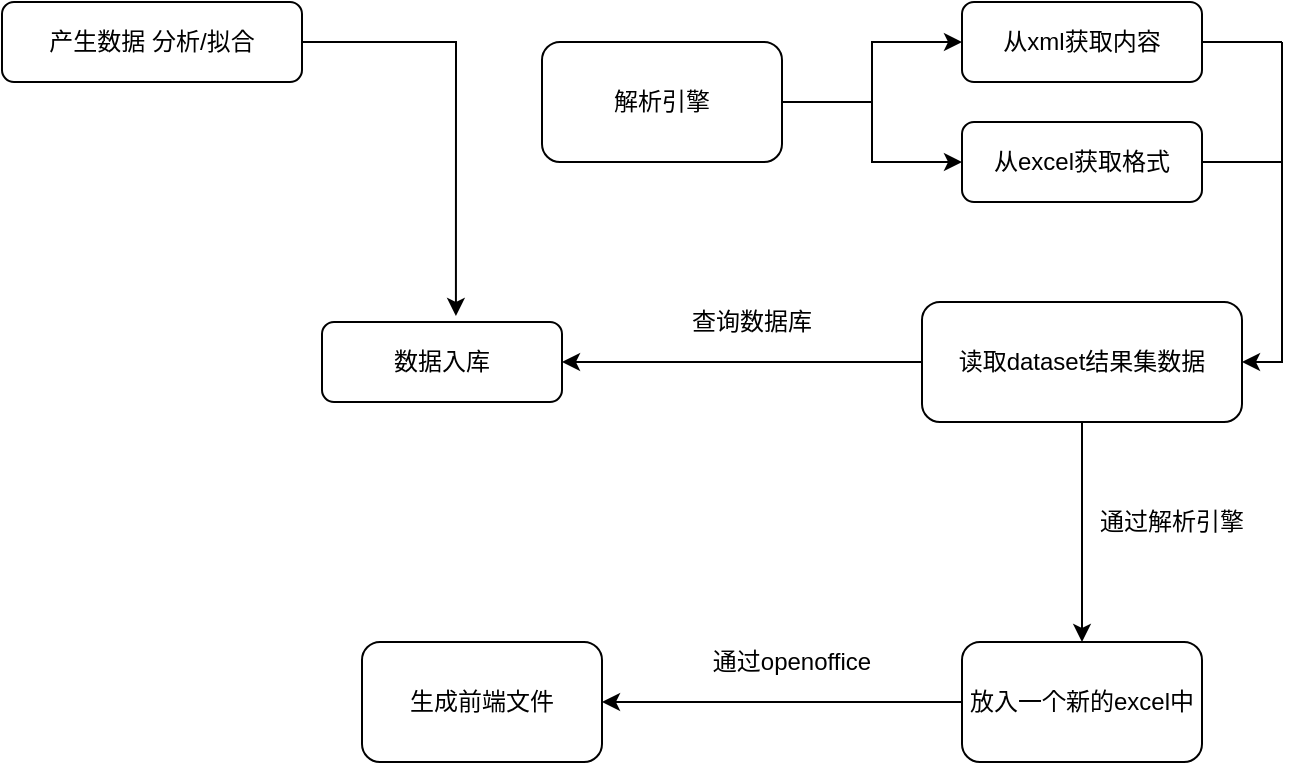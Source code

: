 <mxfile version="14.9.5" type="github">
  <diagram id="C5RBs43oDa-KdzZeNtuy" name="Page-1">
    <mxGraphModel dx="1422" dy="762" grid="1" gridSize="10" guides="1" tooltips="1" connect="1" arrows="1" fold="1" page="1" pageScale="1" pageWidth="827" pageHeight="1169" math="0" shadow="0">
      <root>
        <mxCell id="WIyWlLk6GJQsqaUBKTNV-0" />
        <mxCell id="WIyWlLk6GJQsqaUBKTNV-1" parent="WIyWlLk6GJQsqaUBKTNV-0" />
        <mxCell id="ZVjARLz5fh5bBTKBPn44-30" style="edgeStyle=orthogonalEdgeStyle;rounded=0;orthogonalLoop=1;jettySize=auto;html=1;entryX=0.558;entryY=-0.075;entryDx=0;entryDy=0;entryPerimeter=0;" edge="1" parent="WIyWlLk6GJQsqaUBKTNV-1" source="WIyWlLk6GJQsqaUBKTNV-3" target="ZVjARLz5fh5bBTKBPn44-1">
          <mxGeometry relative="1" as="geometry" />
        </mxCell>
        <mxCell id="WIyWlLk6GJQsqaUBKTNV-3" value="产生数据 分析/拟合" style="rounded=1;whiteSpace=wrap;html=1;fontSize=12;glass=0;strokeWidth=1;shadow=0;" parent="WIyWlLk6GJQsqaUBKTNV-1" vertex="1">
          <mxGeometry x="40" y="80" width="150" height="40" as="geometry" />
        </mxCell>
        <mxCell id="ZVjARLz5fh5bBTKBPn44-1" value="数据入库" style="rounded=1;whiteSpace=wrap;html=1;" vertex="1" parent="WIyWlLk6GJQsqaUBKTNV-1">
          <mxGeometry x="200" y="240" width="120" height="40" as="geometry" />
        </mxCell>
        <mxCell id="ZVjARLz5fh5bBTKBPn44-29" style="edgeStyle=orthogonalEdgeStyle;rounded=0;orthogonalLoop=1;jettySize=auto;html=1;entryX=1;entryY=0.5;entryDx=0;entryDy=0;" edge="1" parent="WIyWlLk6GJQsqaUBKTNV-1" source="ZVjARLz5fh5bBTKBPn44-2" target="ZVjARLz5fh5bBTKBPn44-1">
          <mxGeometry relative="1" as="geometry" />
        </mxCell>
        <mxCell id="ZVjARLz5fh5bBTKBPn44-41" style="edgeStyle=orthogonalEdgeStyle;rounded=0;orthogonalLoop=1;jettySize=auto;html=1;" edge="1" parent="WIyWlLk6GJQsqaUBKTNV-1" source="ZVjARLz5fh5bBTKBPn44-2" target="ZVjARLz5fh5bBTKBPn44-21">
          <mxGeometry relative="1" as="geometry" />
        </mxCell>
        <mxCell id="ZVjARLz5fh5bBTKBPn44-2" value="读取dataset结果集数据" style="rounded=1;whiteSpace=wrap;html=1;" vertex="1" parent="WIyWlLk6GJQsqaUBKTNV-1">
          <mxGeometry x="500" y="230" width="160" height="60" as="geometry" />
        </mxCell>
        <mxCell id="ZVjARLz5fh5bBTKBPn44-5" value="从xml获取内容" style="rounded=1;whiteSpace=wrap;html=1;" vertex="1" parent="WIyWlLk6GJQsqaUBKTNV-1">
          <mxGeometry x="520" y="80" width="120" height="40" as="geometry" />
        </mxCell>
        <mxCell id="ZVjARLz5fh5bBTKBPn44-38" style="edgeStyle=orthogonalEdgeStyle;rounded=0;orthogonalLoop=1;jettySize=auto;html=1;entryX=1;entryY=0.5;entryDx=0;entryDy=0;exitX=1;exitY=0.5;exitDx=0;exitDy=0;" edge="1" parent="WIyWlLk6GJQsqaUBKTNV-1" source="ZVjARLz5fh5bBTKBPn44-6" target="ZVjARLz5fh5bBTKBPn44-2">
          <mxGeometry relative="1" as="geometry" />
        </mxCell>
        <mxCell id="ZVjARLz5fh5bBTKBPn44-6" value="从excel获取格式" style="rounded=1;whiteSpace=wrap;html=1;" vertex="1" parent="WIyWlLk6GJQsqaUBKTNV-1">
          <mxGeometry x="520" y="140" width="120" height="40" as="geometry" />
        </mxCell>
        <mxCell id="ZVjARLz5fh5bBTKBPn44-31" style="edgeStyle=orthogonalEdgeStyle;rounded=0;orthogonalLoop=1;jettySize=auto;html=1;entryX=0;entryY=0.5;entryDx=0;entryDy=0;" edge="1" parent="WIyWlLk6GJQsqaUBKTNV-1" source="ZVjARLz5fh5bBTKBPn44-17" target="ZVjARLz5fh5bBTKBPn44-5">
          <mxGeometry relative="1" as="geometry" />
        </mxCell>
        <mxCell id="ZVjARLz5fh5bBTKBPn44-32" style="edgeStyle=orthogonalEdgeStyle;rounded=0;orthogonalLoop=1;jettySize=auto;html=1;entryX=0;entryY=0.5;entryDx=0;entryDy=0;" edge="1" parent="WIyWlLk6GJQsqaUBKTNV-1" source="ZVjARLz5fh5bBTKBPn44-17" target="ZVjARLz5fh5bBTKBPn44-6">
          <mxGeometry relative="1" as="geometry" />
        </mxCell>
        <mxCell id="ZVjARLz5fh5bBTKBPn44-17" value="解析引擎" style="rounded=1;whiteSpace=wrap;html=1;" vertex="1" parent="WIyWlLk6GJQsqaUBKTNV-1">
          <mxGeometry x="310" y="100" width="120" height="60" as="geometry" />
        </mxCell>
        <mxCell id="ZVjARLz5fh5bBTKBPn44-18" value="查询数据库" style="text;html=1;strokeColor=none;fillColor=none;align=center;verticalAlign=middle;whiteSpace=wrap;rounded=0;" vertex="1" parent="WIyWlLk6GJQsqaUBKTNV-1">
          <mxGeometry x="380" y="230" width="70" height="20" as="geometry" />
        </mxCell>
        <mxCell id="ZVjARLz5fh5bBTKBPn44-25" style="edgeStyle=orthogonalEdgeStyle;rounded=0;orthogonalLoop=1;jettySize=auto;html=1;entryX=1;entryY=0.5;entryDx=0;entryDy=0;" edge="1" parent="WIyWlLk6GJQsqaUBKTNV-1" source="ZVjARLz5fh5bBTKBPn44-21" target="ZVjARLz5fh5bBTKBPn44-26">
          <mxGeometry relative="1" as="geometry">
            <mxPoint x="430" y="430" as="targetPoint" />
          </mxGeometry>
        </mxCell>
        <mxCell id="ZVjARLz5fh5bBTKBPn44-21" value="放入一个新的excel中" style="rounded=1;whiteSpace=wrap;html=1;" vertex="1" parent="WIyWlLk6GJQsqaUBKTNV-1">
          <mxGeometry x="520" y="400" width="120" height="60" as="geometry" />
        </mxCell>
        <mxCell id="ZVjARLz5fh5bBTKBPn44-26" value="生成前端文件" style="rounded=1;whiteSpace=wrap;html=1;" vertex="1" parent="WIyWlLk6GJQsqaUBKTNV-1">
          <mxGeometry x="220" y="400" width="120" height="60" as="geometry" />
        </mxCell>
        <mxCell id="ZVjARLz5fh5bBTKBPn44-27" value="通过openoffice" style="text;html=1;strokeColor=none;fillColor=none;align=center;verticalAlign=middle;whiteSpace=wrap;rounded=0;" vertex="1" parent="WIyWlLk6GJQsqaUBKTNV-1">
          <mxGeometry x="360" y="400" width="150" height="20" as="geometry" />
        </mxCell>
        <mxCell id="ZVjARLz5fh5bBTKBPn44-28" value="通过解析引擎" style="text;html=1;strokeColor=none;fillColor=none;align=center;verticalAlign=middle;whiteSpace=wrap;rounded=0;" vertex="1" parent="WIyWlLk6GJQsqaUBKTNV-1">
          <mxGeometry x="580" y="330" width="90" height="20" as="geometry" />
        </mxCell>
        <mxCell id="ZVjARLz5fh5bBTKBPn44-39" value="" style="endArrow=none;html=1;" edge="1" parent="WIyWlLk6GJQsqaUBKTNV-1">
          <mxGeometry width="50" height="50" relative="1" as="geometry">
            <mxPoint x="640" y="100" as="sourcePoint" />
            <mxPoint x="680" y="100" as="targetPoint" />
          </mxGeometry>
        </mxCell>
        <mxCell id="ZVjARLz5fh5bBTKBPn44-40" value="" style="endArrow=none;html=1;" edge="1" parent="WIyWlLk6GJQsqaUBKTNV-1">
          <mxGeometry width="50" height="50" relative="1" as="geometry">
            <mxPoint x="680" y="100" as="sourcePoint" />
            <mxPoint x="680" y="220" as="targetPoint" />
          </mxGeometry>
        </mxCell>
      </root>
    </mxGraphModel>
  </diagram>
</mxfile>

